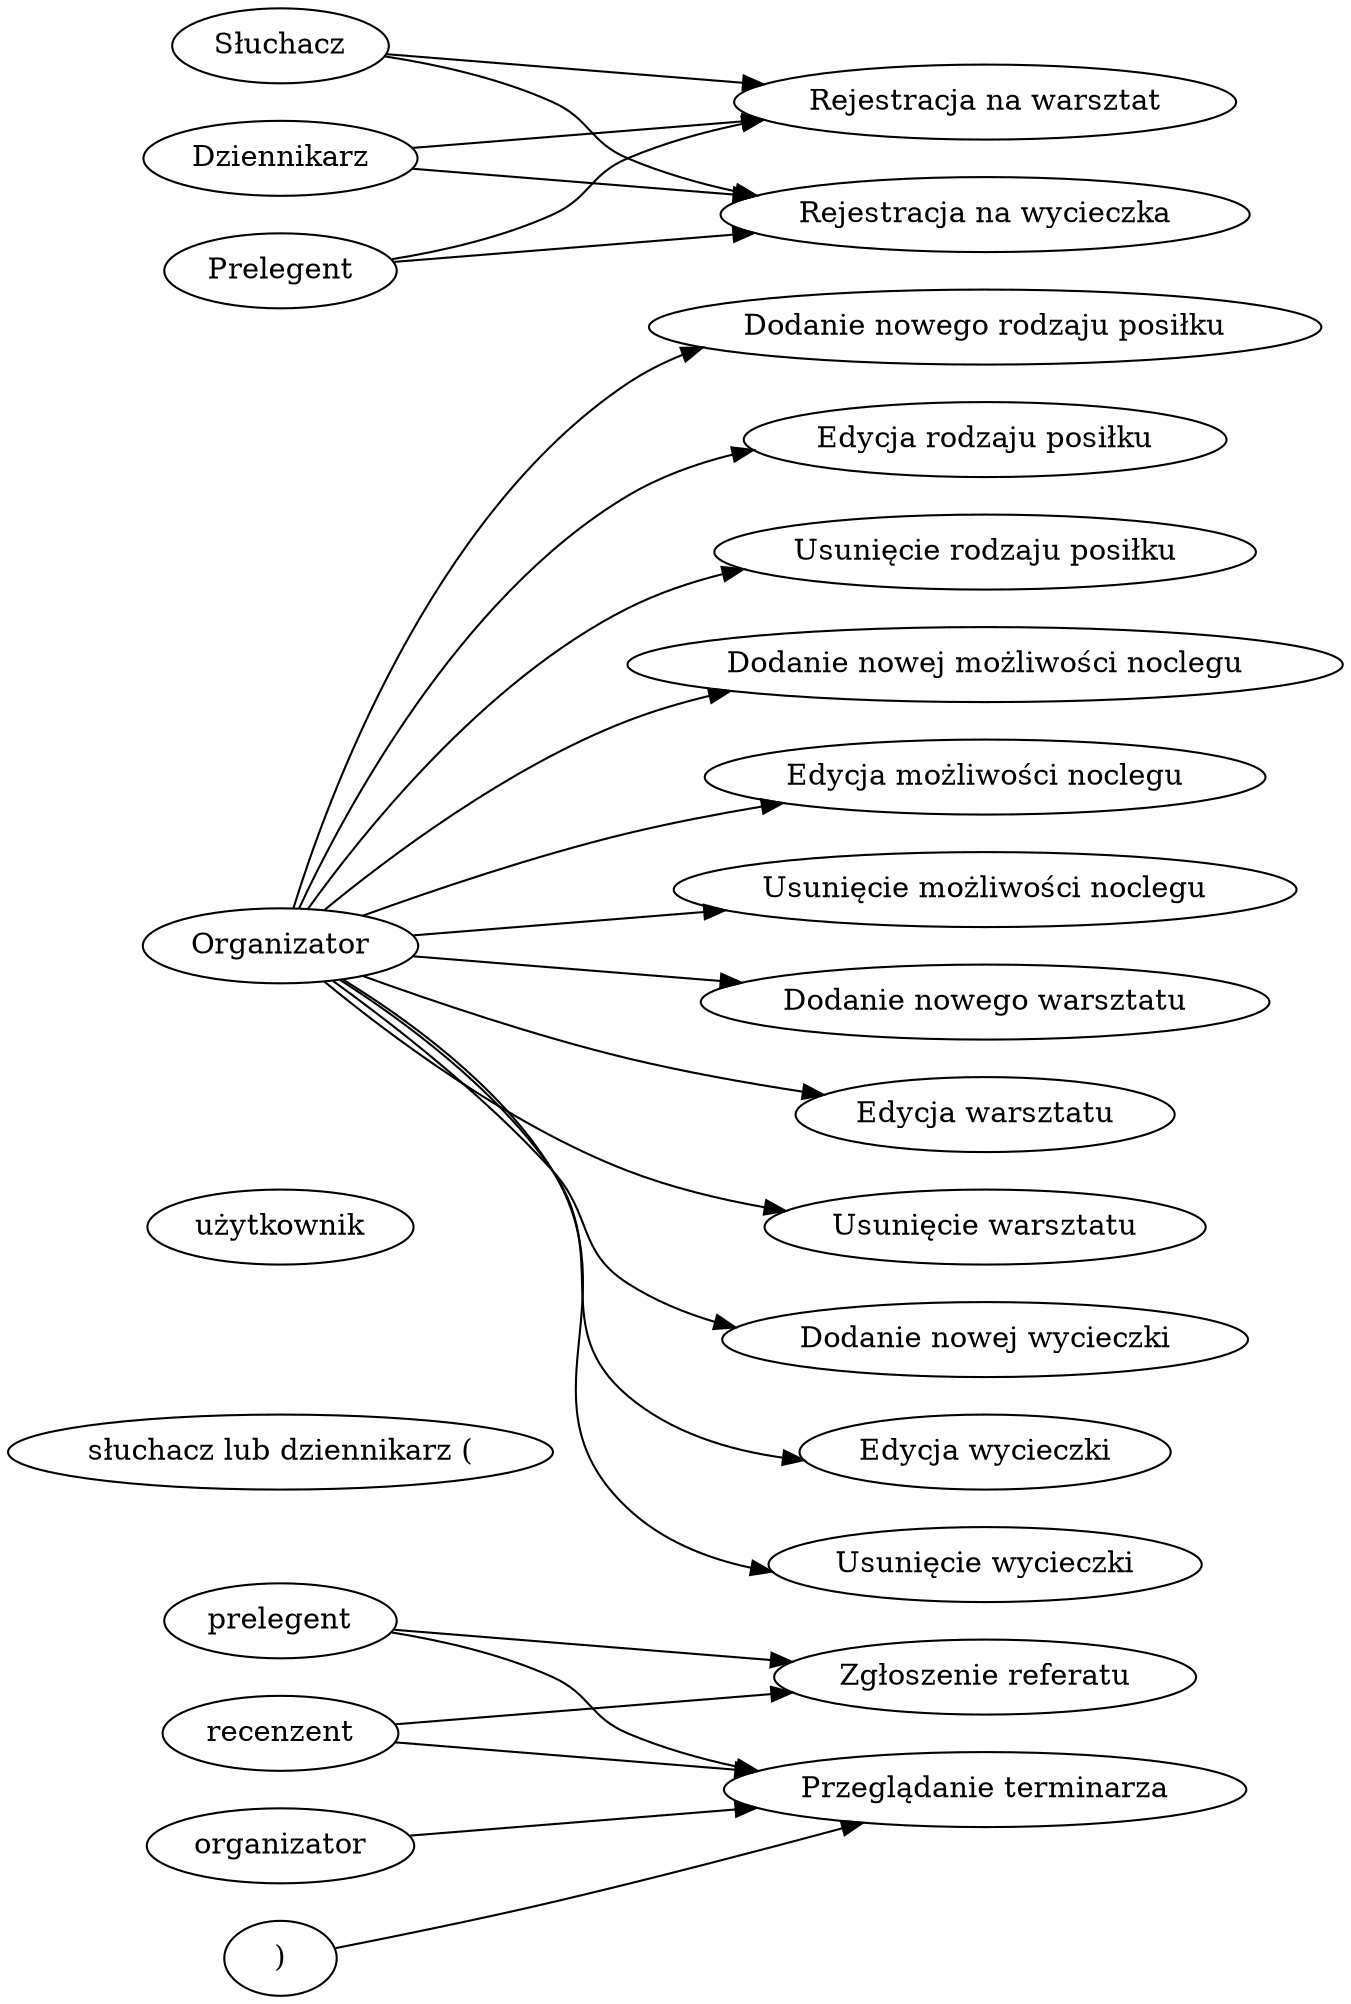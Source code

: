 digraph { rankdir=LR; "prelegent" -> "Zgłoszenie referatu"
"recenzent" -> "Zgłoszenie referatu"
"prelegent" -> "Przeglądanie terminarza"
"recenzent" -> "Przeglądanie terminarza"
"organizator" -> "Przeglądanie terminarza"
"słuchacz lub dziennikarz ("użytkownik")" -> "Przeglądanie terminarza"
"Organizator" -> "Dodanie nowego rodzaju posiłku"
"Organizator" -> "Edycja rodzaju posiłku"
"Organizator" -> "Usunięcie rodzaju posiłku"
"Organizator" -> "Dodanie nowej możliwości noclegu"
"Organizator" -> "Edycja możliwości noclegu"
"Organizator" -> "Usunięcie możliwości noclegu"
"Organizator" -> "Dodanie nowego warsztatu"
"Organizator" -> "Edycja warsztatu"
"Organizator" -> "Usunięcie warsztatu"
"Organizator" -> "Dodanie nowej wycieczki"
"Organizator" -> "Edycja wycieczki"
"Organizator" -> "Usunięcie wycieczki"
"Słuchacz" -> "Rejestracja na warsztat"
"Dziennikarz" -> "Rejestracja na warsztat"
"Prelegent" -> "Rejestracja na warsztat"
"Słuchacz" -> "Rejestracja na wycieczka"
"Dziennikarz" -> "Rejestracja na wycieczka"
"Prelegent" -> "Rejestracja na wycieczka"
 }